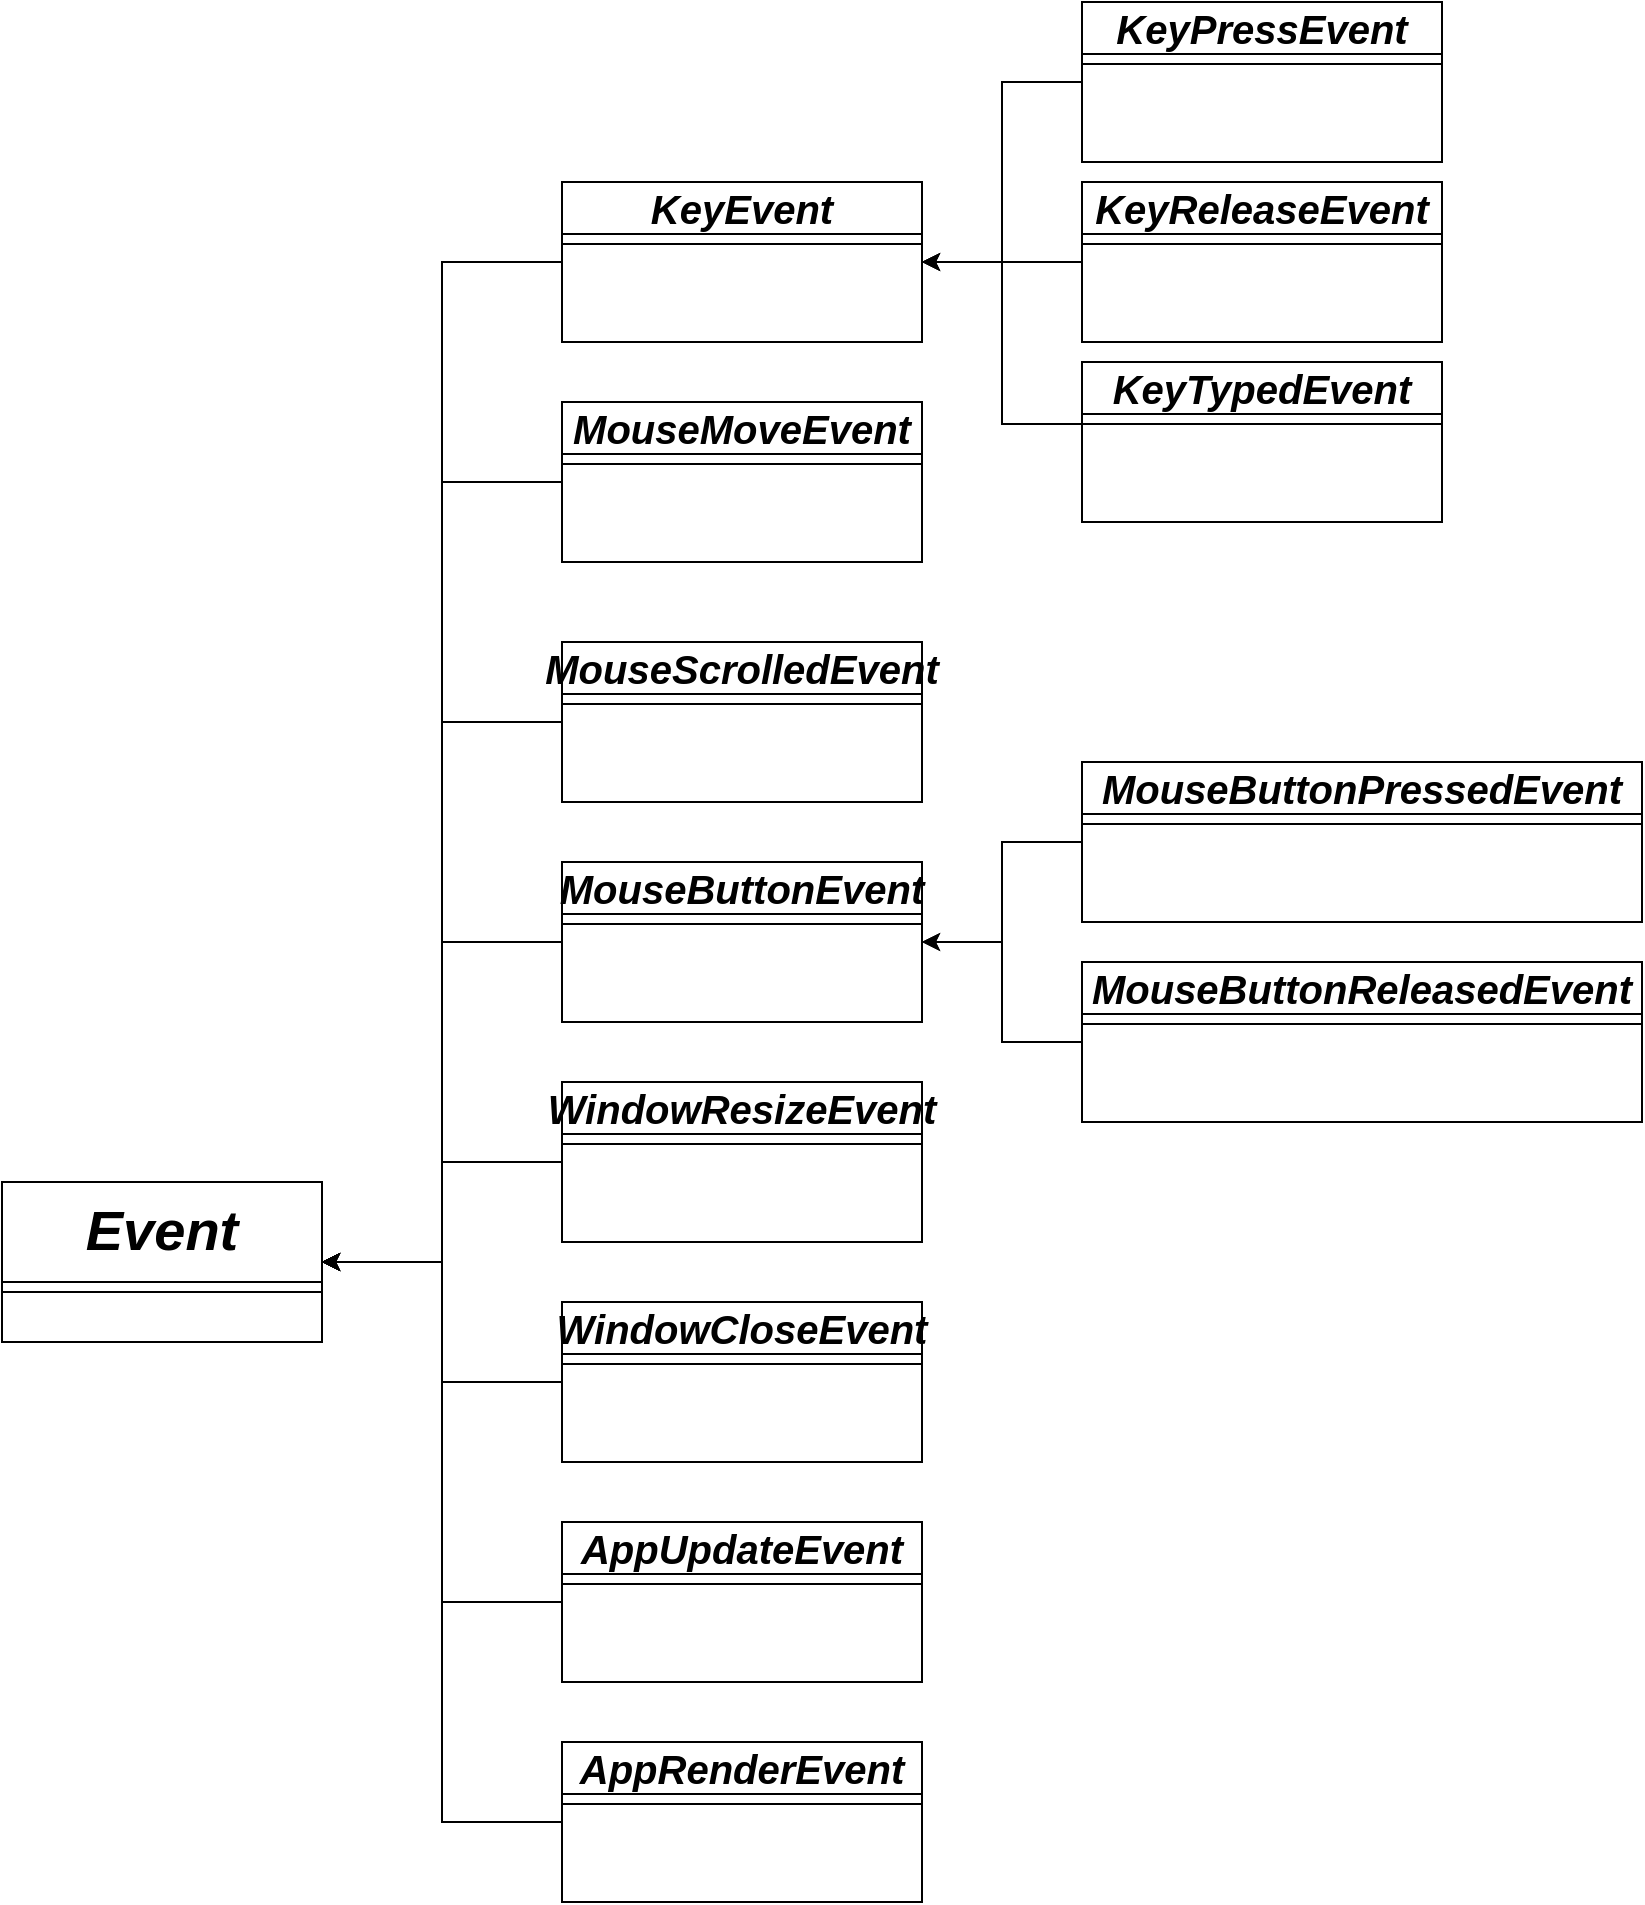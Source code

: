 <mxfile version="21.2.8" type="device">
  <diagram id="C5RBs43oDa-KdzZeNtuy" name="Page-1">
    <mxGraphModel dx="1296" dy="1940" grid="1" gridSize="10" guides="1" tooltips="1" connect="1" arrows="1" fold="1" page="1" pageScale="1" pageWidth="827" pageHeight="1169" math="0" shadow="0">
      <root>
        <mxCell id="WIyWlLk6GJQsqaUBKTNV-0" />
        <mxCell id="WIyWlLk6GJQsqaUBKTNV-1" parent="WIyWlLk6GJQsqaUBKTNV-0" />
        <mxCell id="5ZerptcY1ouJpbHiIK7A-4" value="" style="edgeStyle=orthogonalEdgeStyle;rounded=0;orthogonalLoop=1;jettySize=auto;html=1;entryX=1;entryY=0.5;entryDx=0;entryDy=0;" edge="1" parent="WIyWlLk6GJQsqaUBKTNV-1" source="5ZerptcY1ouJpbHiIK7A-2" target="zkfFHV4jXpPFQw0GAbJ--0">
          <mxGeometry relative="1" as="geometry" />
        </mxCell>
        <mxCell id="zkfFHV4jXpPFQw0GAbJ--0" value="Event" style="swimlane;fontStyle=3;align=center;verticalAlign=top;childLayout=stackLayout;horizontal=1;startSize=50;horizontalStack=0;resizeParent=1;resizeLast=0;collapsible=1;marginBottom=0;rounded=0;shadow=0;strokeWidth=1;fontSize=28;" parent="WIyWlLk6GJQsqaUBKTNV-1" vertex="1">
          <mxGeometry y="-450" width="160" height="80" as="geometry">
            <mxRectangle x="230" y="140" width="160" height="26" as="alternateBounds" />
          </mxGeometry>
        </mxCell>
        <mxCell id="zkfFHV4jXpPFQw0GAbJ--4" value="" style="line;html=1;strokeWidth=1;align=left;verticalAlign=middle;spacingTop=-1;spacingLeft=3;spacingRight=3;rotatable=0;labelPosition=right;points=[];portConstraint=eastwest;" parent="zkfFHV4jXpPFQw0GAbJ--0" vertex="1">
          <mxGeometry y="50" width="160" height="10" as="geometry" />
        </mxCell>
        <mxCell id="5ZerptcY1ouJpbHiIK7A-10" value="" style="edgeStyle=orthogonalEdgeStyle;rounded=0;orthogonalLoop=1;jettySize=auto;html=1;entryX=1;entryY=0.5;entryDx=0;entryDy=0;" edge="1" parent="WIyWlLk6GJQsqaUBKTNV-1" source="5ZerptcY1ouJpbHiIK7A-8" target="5ZerptcY1ouJpbHiIK7A-2">
          <mxGeometry relative="1" as="geometry" />
        </mxCell>
        <mxCell id="5ZerptcY1ouJpbHiIK7A-2" value="KeyEvent" style="swimlane;fontStyle=3;align=center;verticalAlign=bottom;childLayout=stackLayout;horizontal=1;startSize=26;horizontalStack=0;resizeParent=1;resizeLast=0;collapsible=1;marginBottom=0;rounded=0;shadow=0;strokeWidth=1;fontSize=20;" vertex="1" parent="WIyWlLk6GJQsqaUBKTNV-1">
          <mxGeometry x="280" y="-950" width="180" height="80" as="geometry">
            <mxRectangle x="230" y="140" width="160" height="26" as="alternateBounds" />
          </mxGeometry>
        </mxCell>
        <mxCell id="5ZerptcY1ouJpbHiIK7A-3" value="" style="line;html=1;strokeWidth=1;align=left;verticalAlign=middle;spacingTop=-1;spacingLeft=3;spacingRight=3;rotatable=0;labelPosition=right;points=[];portConstraint=eastwest;" vertex="1" parent="5ZerptcY1ouJpbHiIK7A-2">
          <mxGeometry y="26" width="180" height="10" as="geometry" />
        </mxCell>
        <mxCell id="5ZerptcY1ouJpbHiIK7A-8" value="KeyPressEvent" style="swimlane;fontStyle=3;align=center;verticalAlign=bottom;childLayout=stackLayout;horizontal=1;startSize=26;horizontalStack=0;resizeParent=1;resizeLast=0;collapsible=1;marginBottom=0;rounded=0;shadow=0;strokeWidth=1;fontSize=20;" vertex="1" parent="WIyWlLk6GJQsqaUBKTNV-1">
          <mxGeometry x="540" y="-1040" width="180" height="80" as="geometry">
            <mxRectangle x="230" y="140" width="160" height="26" as="alternateBounds" />
          </mxGeometry>
        </mxCell>
        <mxCell id="5ZerptcY1ouJpbHiIK7A-9" value="" style="line;html=1;strokeWidth=1;align=left;verticalAlign=middle;spacingTop=-1;spacingLeft=3;spacingRight=3;rotatable=0;labelPosition=right;points=[];portConstraint=eastwest;" vertex="1" parent="5ZerptcY1ouJpbHiIK7A-8">
          <mxGeometry y="26" width="180" height="10" as="geometry" />
        </mxCell>
        <mxCell id="5ZerptcY1ouJpbHiIK7A-13" style="edgeStyle=orthogonalEdgeStyle;rounded=0;orthogonalLoop=1;jettySize=auto;html=1;entryX=1;entryY=0.5;entryDx=0;entryDy=0;" edge="1" parent="WIyWlLk6GJQsqaUBKTNV-1" source="5ZerptcY1ouJpbHiIK7A-11" target="5ZerptcY1ouJpbHiIK7A-2">
          <mxGeometry relative="1" as="geometry" />
        </mxCell>
        <mxCell id="5ZerptcY1ouJpbHiIK7A-11" value="KeyReleaseEvent" style="swimlane;fontStyle=3;align=center;verticalAlign=bottom;childLayout=stackLayout;horizontal=1;startSize=26;horizontalStack=0;resizeParent=1;resizeLast=0;collapsible=1;marginBottom=0;rounded=0;shadow=0;strokeWidth=1;fontSize=20;" vertex="1" parent="WIyWlLk6GJQsqaUBKTNV-1">
          <mxGeometry x="540" y="-950" width="180" height="80" as="geometry">
            <mxRectangle x="230" y="140" width="160" height="26" as="alternateBounds" />
          </mxGeometry>
        </mxCell>
        <mxCell id="5ZerptcY1ouJpbHiIK7A-12" value="" style="line;html=1;strokeWidth=1;align=left;verticalAlign=middle;spacingTop=-1;spacingLeft=3;spacingRight=3;rotatable=0;labelPosition=right;points=[];portConstraint=eastwest;" vertex="1" parent="5ZerptcY1ouJpbHiIK7A-11">
          <mxGeometry y="26" width="180" height="10" as="geometry" />
        </mxCell>
        <mxCell id="5ZerptcY1ouJpbHiIK7A-15" value="KeyTypedEvent" style="swimlane;fontStyle=3;align=center;verticalAlign=bottom;childLayout=stackLayout;horizontal=1;startSize=26;horizontalStack=0;resizeParent=1;resizeLast=0;collapsible=1;marginBottom=0;rounded=0;shadow=0;strokeWidth=1;fontSize=20;" vertex="1" parent="WIyWlLk6GJQsqaUBKTNV-1">
          <mxGeometry x="540" y="-860" width="180" height="80" as="geometry">
            <mxRectangle x="230" y="140" width="160" height="26" as="alternateBounds" />
          </mxGeometry>
        </mxCell>
        <mxCell id="5ZerptcY1ouJpbHiIK7A-16" value="" style="line;html=1;strokeWidth=1;align=left;verticalAlign=middle;spacingTop=-1;spacingLeft=3;spacingRight=3;rotatable=0;labelPosition=right;points=[];portConstraint=eastwest;" vertex="1" parent="5ZerptcY1ouJpbHiIK7A-15">
          <mxGeometry y="26" width="180" height="10" as="geometry" />
        </mxCell>
        <mxCell id="5ZerptcY1ouJpbHiIK7A-18" style="edgeStyle=orthogonalEdgeStyle;rounded=0;orthogonalLoop=1;jettySize=auto;html=1;entryX=1;entryY=0.5;entryDx=0;entryDy=0;" edge="1" parent="WIyWlLk6GJQsqaUBKTNV-1" source="5ZerptcY1ouJpbHiIK7A-16" target="5ZerptcY1ouJpbHiIK7A-2">
          <mxGeometry relative="1" as="geometry" />
        </mxCell>
        <mxCell id="5ZerptcY1ouJpbHiIK7A-33" style="edgeStyle=orthogonalEdgeStyle;rounded=0;orthogonalLoop=1;jettySize=auto;html=1;entryX=1;entryY=0.5;entryDx=0;entryDy=0;" edge="1" parent="WIyWlLk6GJQsqaUBKTNV-1" source="5ZerptcY1ouJpbHiIK7A-19" target="zkfFHV4jXpPFQw0GAbJ--0">
          <mxGeometry relative="1" as="geometry" />
        </mxCell>
        <mxCell id="5ZerptcY1ouJpbHiIK7A-19" value="MouseMoveEvent" style="swimlane;fontStyle=3;align=center;verticalAlign=bottom;childLayout=stackLayout;horizontal=1;startSize=26;horizontalStack=0;resizeParent=1;resizeLast=0;collapsible=1;marginBottom=0;rounded=0;shadow=0;strokeWidth=1;fontSize=20;" vertex="1" parent="WIyWlLk6GJQsqaUBKTNV-1">
          <mxGeometry x="280" y="-840" width="180" height="80" as="geometry">
            <mxRectangle x="230" y="140" width="160" height="26" as="alternateBounds" />
          </mxGeometry>
        </mxCell>
        <mxCell id="5ZerptcY1ouJpbHiIK7A-20" value="" style="line;html=1;strokeWidth=1;align=left;verticalAlign=middle;spacingTop=-1;spacingLeft=3;spacingRight=3;rotatable=0;labelPosition=right;points=[];portConstraint=eastwest;" vertex="1" parent="5ZerptcY1ouJpbHiIK7A-19">
          <mxGeometry y="26" width="180" height="10" as="geometry" />
        </mxCell>
        <mxCell id="5ZerptcY1ouJpbHiIK7A-34" style="edgeStyle=orthogonalEdgeStyle;rounded=0;orthogonalLoop=1;jettySize=auto;html=1;entryX=1;entryY=0.5;entryDx=0;entryDy=0;" edge="1" parent="WIyWlLk6GJQsqaUBKTNV-1" source="5ZerptcY1ouJpbHiIK7A-21" target="zkfFHV4jXpPFQw0GAbJ--0">
          <mxGeometry relative="1" as="geometry" />
        </mxCell>
        <mxCell id="5ZerptcY1ouJpbHiIK7A-21" value="MouseScrolledEvent" style="swimlane;fontStyle=3;align=center;verticalAlign=bottom;childLayout=stackLayout;horizontal=1;startSize=26;horizontalStack=0;resizeParent=1;resizeLast=0;collapsible=1;marginBottom=0;rounded=0;shadow=0;strokeWidth=1;fontSize=20;" vertex="1" parent="WIyWlLk6GJQsqaUBKTNV-1">
          <mxGeometry x="280" y="-720" width="180" height="80" as="geometry">
            <mxRectangle x="230" y="140" width="160" height="26" as="alternateBounds" />
          </mxGeometry>
        </mxCell>
        <mxCell id="5ZerptcY1ouJpbHiIK7A-22" value="" style="line;html=1;strokeWidth=1;align=left;verticalAlign=middle;spacingTop=-1;spacingLeft=3;spacingRight=3;rotatable=0;labelPosition=right;points=[];portConstraint=eastwest;" vertex="1" parent="5ZerptcY1ouJpbHiIK7A-21">
          <mxGeometry y="26" width="180" height="10" as="geometry" />
        </mxCell>
        <mxCell id="5ZerptcY1ouJpbHiIK7A-31" style="edgeStyle=orthogonalEdgeStyle;rounded=0;orthogonalLoop=1;jettySize=auto;html=1;entryX=1;entryY=0.5;entryDx=0;entryDy=0;" edge="1" parent="WIyWlLk6GJQsqaUBKTNV-1" source="5ZerptcY1ouJpbHiIK7A-23" target="zkfFHV4jXpPFQw0GAbJ--0">
          <mxGeometry relative="1" as="geometry" />
        </mxCell>
        <mxCell id="5ZerptcY1ouJpbHiIK7A-23" value="MouseButtonEvent" style="swimlane;fontStyle=3;align=center;verticalAlign=bottom;childLayout=stackLayout;horizontal=1;startSize=26;horizontalStack=0;resizeParent=1;resizeLast=0;collapsible=1;marginBottom=0;rounded=0;shadow=0;strokeWidth=1;fontSize=20;" vertex="1" parent="WIyWlLk6GJQsqaUBKTNV-1">
          <mxGeometry x="280" y="-610" width="180" height="80" as="geometry">
            <mxRectangle x="230" y="140" width="160" height="26" as="alternateBounds" />
          </mxGeometry>
        </mxCell>
        <mxCell id="5ZerptcY1ouJpbHiIK7A-24" value="" style="line;html=1;strokeWidth=1;align=left;verticalAlign=middle;spacingTop=-1;spacingLeft=3;spacingRight=3;rotatable=0;labelPosition=right;points=[];portConstraint=eastwest;" vertex="1" parent="5ZerptcY1ouJpbHiIK7A-23">
          <mxGeometry y="26" width="180" height="10" as="geometry" />
        </mxCell>
        <mxCell id="5ZerptcY1ouJpbHiIK7A-29" style="edgeStyle=orthogonalEdgeStyle;rounded=0;orthogonalLoop=1;jettySize=auto;html=1;entryX=1;entryY=0.5;entryDx=0;entryDy=0;" edge="1" parent="WIyWlLk6GJQsqaUBKTNV-1" source="5ZerptcY1ouJpbHiIK7A-25" target="5ZerptcY1ouJpbHiIK7A-23">
          <mxGeometry relative="1" as="geometry" />
        </mxCell>
        <mxCell id="5ZerptcY1ouJpbHiIK7A-25" value="MouseButtonPressedEvent" style="swimlane;fontStyle=3;align=center;verticalAlign=bottom;childLayout=stackLayout;horizontal=1;startSize=26;horizontalStack=0;resizeParent=1;resizeLast=0;collapsible=1;marginBottom=0;rounded=0;shadow=0;strokeWidth=1;fontSize=20;" vertex="1" parent="WIyWlLk6GJQsqaUBKTNV-1">
          <mxGeometry x="540" y="-660" width="280" height="80" as="geometry">
            <mxRectangle x="230" y="140" width="160" height="26" as="alternateBounds" />
          </mxGeometry>
        </mxCell>
        <mxCell id="5ZerptcY1ouJpbHiIK7A-26" value="" style="line;html=1;strokeWidth=1;align=left;verticalAlign=middle;spacingTop=-1;spacingLeft=3;spacingRight=3;rotatable=0;labelPosition=right;points=[];portConstraint=eastwest;" vertex="1" parent="5ZerptcY1ouJpbHiIK7A-25">
          <mxGeometry y="26" width="280" height="10" as="geometry" />
        </mxCell>
        <mxCell id="5ZerptcY1ouJpbHiIK7A-30" style="edgeStyle=orthogonalEdgeStyle;rounded=0;orthogonalLoop=1;jettySize=auto;html=1;entryX=1;entryY=0.5;entryDx=0;entryDy=0;" edge="1" parent="WIyWlLk6GJQsqaUBKTNV-1" source="5ZerptcY1ouJpbHiIK7A-27" target="5ZerptcY1ouJpbHiIK7A-23">
          <mxGeometry relative="1" as="geometry" />
        </mxCell>
        <mxCell id="5ZerptcY1ouJpbHiIK7A-27" value="MouseButtonReleasedEvent" style="swimlane;fontStyle=3;align=center;verticalAlign=bottom;childLayout=stackLayout;horizontal=1;startSize=26;horizontalStack=0;resizeParent=1;resizeLast=0;collapsible=1;marginBottom=0;rounded=0;shadow=0;strokeWidth=1;fontSize=20;" vertex="1" parent="WIyWlLk6GJQsqaUBKTNV-1">
          <mxGeometry x="540" y="-560" width="280" height="80" as="geometry">
            <mxRectangle x="230" y="140" width="160" height="26" as="alternateBounds" />
          </mxGeometry>
        </mxCell>
        <mxCell id="5ZerptcY1ouJpbHiIK7A-28" value="" style="line;html=1;strokeWidth=1;align=left;verticalAlign=middle;spacingTop=-1;spacingLeft=3;spacingRight=3;rotatable=0;labelPosition=right;points=[];portConstraint=eastwest;" vertex="1" parent="5ZerptcY1ouJpbHiIK7A-27">
          <mxGeometry y="26" width="280" height="10" as="geometry" />
        </mxCell>
        <mxCell id="5ZerptcY1ouJpbHiIK7A-43" style="edgeStyle=orthogonalEdgeStyle;rounded=0;orthogonalLoop=1;jettySize=auto;html=1;entryX=1;entryY=0.5;entryDx=0;entryDy=0;" edge="1" parent="WIyWlLk6GJQsqaUBKTNV-1" source="5ZerptcY1ouJpbHiIK7A-35" target="zkfFHV4jXpPFQw0GAbJ--0">
          <mxGeometry relative="1" as="geometry" />
        </mxCell>
        <mxCell id="5ZerptcY1ouJpbHiIK7A-35" value="WindowResizeEvent" style="swimlane;fontStyle=3;align=center;verticalAlign=bottom;childLayout=stackLayout;horizontal=1;startSize=26;horizontalStack=0;resizeParent=1;resizeLast=0;collapsible=1;marginBottom=0;rounded=0;shadow=0;strokeWidth=1;fontSize=20;" vertex="1" parent="WIyWlLk6GJQsqaUBKTNV-1">
          <mxGeometry x="280" y="-500" width="180" height="80" as="geometry">
            <mxRectangle x="230" y="140" width="160" height="26" as="alternateBounds" />
          </mxGeometry>
        </mxCell>
        <mxCell id="5ZerptcY1ouJpbHiIK7A-36" value="" style="line;html=1;strokeWidth=1;align=left;verticalAlign=middle;spacingTop=-1;spacingLeft=3;spacingRight=3;rotatable=0;labelPosition=right;points=[];portConstraint=eastwest;" vertex="1" parent="5ZerptcY1ouJpbHiIK7A-35">
          <mxGeometry y="26" width="180" height="10" as="geometry" />
        </mxCell>
        <mxCell id="5ZerptcY1ouJpbHiIK7A-44" style="edgeStyle=orthogonalEdgeStyle;rounded=0;orthogonalLoop=1;jettySize=auto;html=1;entryX=1;entryY=0.5;entryDx=0;entryDy=0;" edge="1" parent="WIyWlLk6GJQsqaUBKTNV-1" source="5ZerptcY1ouJpbHiIK7A-37" target="zkfFHV4jXpPFQw0GAbJ--0">
          <mxGeometry relative="1" as="geometry" />
        </mxCell>
        <mxCell id="5ZerptcY1ouJpbHiIK7A-37" value="WindowCloseEvent" style="swimlane;fontStyle=3;align=center;verticalAlign=bottom;childLayout=stackLayout;horizontal=1;startSize=26;horizontalStack=0;resizeParent=1;resizeLast=0;collapsible=1;marginBottom=0;rounded=0;shadow=0;strokeWidth=1;fontSize=20;" vertex="1" parent="WIyWlLk6GJQsqaUBKTNV-1">
          <mxGeometry x="280" y="-390" width="180" height="80" as="geometry">
            <mxRectangle x="230" y="140" width="160" height="26" as="alternateBounds" />
          </mxGeometry>
        </mxCell>
        <mxCell id="5ZerptcY1ouJpbHiIK7A-38" value="" style="line;html=1;strokeWidth=1;align=left;verticalAlign=middle;spacingTop=-1;spacingLeft=3;spacingRight=3;rotatable=0;labelPosition=right;points=[];portConstraint=eastwest;" vertex="1" parent="5ZerptcY1ouJpbHiIK7A-37">
          <mxGeometry y="26" width="180" height="10" as="geometry" />
        </mxCell>
        <mxCell id="5ZerptcY1ouJpbHiIK7A-45" style="edgeStyle=orthogonalEdgeStyle;rounded=0;orthogonalLoop=1;jettySize=auto;html=1;entryX=1;entryY=0.5;entryDx=0;entryDy=0;" edge="1" parent="WIyWlLk6GJQsqaUBKTNV-1" source="5ZerptcY1ouJpbHiIK7A-39" target="zkfFHV4jXpPFQw0GAbJ--0">
          <mxGeometry relative="1" as="geometry" />
        </mxCell>
        <mxCell id="5ZerptcY1ouJpbHiIK7A-39" value="AppUpdateEvent" style="swimlane;fontStyle=3;align=center;verticalAlign=bottom;childLayout=stackLayout;horizontal=1;startSize=26;horizontalStack=0;resizeParent=1;resizeLast=0;collapsible=1;marginBottom=0;rounded=0;shadow=0;strokeWidth=1;fontSize=20;" vertex="1" parent="WIyWlLk6GJQsqaUBKTNV-1">
          <mxGeometry x="280" y="-280" width="180" height="80" as="geometry">
            <mxRectangle x="230" y="140" width="160" height="26" as="alternateBounds" />
          </mxGeometry>
        </mxCell>
        <mxCell id="5ZerptcY1ouJpbHiIK7A-40" value="" style="line;html=1;strokeWidth=1;align=left;verticalAlign=middle;spacingTop=-1;spacingLeft=3;spacingRight=3;rotatable=0;labelPosition=right;points=[];portConstraint=eastwest;" vertex="1" parent="5ZerptcY1ouJpbHiIK7A-39">
          <mxGeometry y="26" width="180" height="10" as="geometry" />
        </mxCell>
        <mxCell id="5ZerptcY1ouJpbHiIK7A-46" style="edgeStyle=orthogonalEdgeStyle;rounded=0;orthogonalLoop=1;jettySize=auto;html=1;entryX=1;entryY=0.5;entryDx=0;entryDy=0;" edge="1" parent="WIyWlLk6GJQsqaUBKTNV-1" source="5ZerptcY1ouJpbHiIK7A-41" target="zkfFHV4jXpPFQw0GAbJ--0">
          <mxGeometry relative="1" as="geometry" />
        </mxCell>
        <mxCell id="5ZerptcY1ouJpbHiIK7A-41" value="AppRenderEvent" style="swimlane;fontStyle=3;align=center;verticalAlign=bottom;childLayout=stackLayout;horizontal=1;startSize=26;horizontalStack=0;resizeParent=1;resizeLast=0;collapsible=1;marginBottom=0;rounded=0;shadow=0;strokeWidth=1;fontSize=20;" vertex="1" parent="WIyWlLk6GJQsqaUBKTNV-1">
          <mxGeometry x="280" y="-170" width="180" height="80" as="geometry">
            <mxRectangle x="230" y="140" width="160" height="26" as="alternateBounds" />
          </mxGeometry>
        </mxCell>
        <mxCell id="5ZerptcY1ouJpbHiIK7A-42" value="" style="line;html=1;strokeWidth=1;align=left;verticalAlign=middle;spacingTop=-1;spacingLeft=3;spacingRight=3;rotatable=0;labelPosition=right;points=[];portConstraint=eastwest;" vertex="1" parent="5ZerptcY1ouJpbHiIK7A-41">
          <mxGeometry y="26" width="180" height="10" as="geometry" />
        </mxCell>
      </root>
    </mxGraphModel>
  </diagram>
</mxfile>
